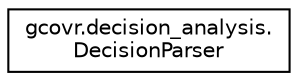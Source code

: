 digraph "Graphical Class Hierarchy"
{
 // LATEX_PDF_SIZE
  edge [fontname="Helvetica",fontsize="10",labelfontname="Helvetica",labelfontsize="10"];
  node [fontname="Helvetica",fontsize="10",shape=record];
  rankdir="LR";
  Node0 [label="gcovr.decision_analysis.\lDecisionParser",height=0.2,width=0.4,color="black", fillcolor="white", style="filled",URL="$classgcovr_1_1decision__analysis_1_1DecisionParser.html",tooltip=" "];
}
